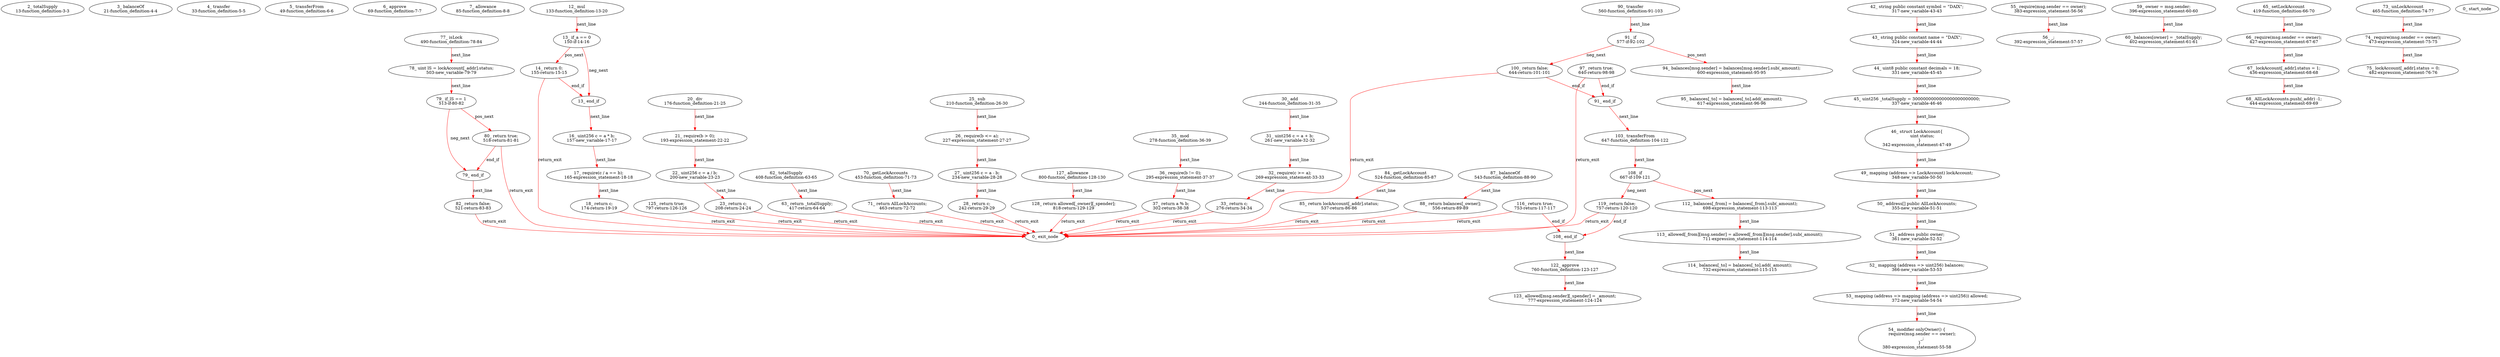 digraph  {
13 [label="2_ totalSupply\n13-function_definition-3-3", type_label=function_definition];
21 [label="3_ balanceOf\n21-function_definition-4-4", type_label=function_definition];
33 [label="4_ transfer\n33-function_definition-5-5", type_label=function_definition];
49 [label="5_ transferFrom\n49-function_definition-6-6", type_label=function_definition];
69 [label="6_ approve\n69-function_definition-7-7", type_label=function_definition];
85 [label="7_ allowance\n85-function_definition-8-8", type_label=function_definition];
133 [label="12_ mul\n133-function_definition-13-20", type_label=function_definition];
150 [label="13_ if_a == 0\n150-if-14-16", type_label=if];
969 [label="13_ end_if", type_label=end_if];
155 [label="14_ return 0;\n155-return-15-15", type_label=return];
157 [label="16_ uint256 c = a * b;\n157-new_variable-17-17", type_label=new_variable];
165 [label="17_ require(c / a == b);\n165-expression_statement-18-18", type_label=expression_statement];
174 [label="18_ return c;\n174-return-19-19", type_label=return];
176 [label="20_ div\n176-function_definition-21-25", type_label=function_definition];
193 [label="21_ require(b > 0);\n193-expression_statement-22-22", type_label=expression_statement];
200 [label="22_ uint256 c = a / b;\n200-new_variable-23-23", type_label=new_variable];
208 [label="23_ return c;\n208-return-24-24", type_label=return];
210 [label="25_ sub\n210-function_definition-26-30", type_label=function_definition];
227 [label="26_ require(b <= a);\n227-expression_statement-27-27", type_label=expression_statement];
234 [label="27_ uint256 c = a - b;\n234-new_variable-28-28", type_label=new_variable];
242 [label="28_ return c;\n242-return-29-29", type_label=return];
244 [label="30_ add\n244-function_definition-31-35", type_label=function_definition];
261 [label="31_ uint256 c = a + b;\n261-new_variable-32-32", type_label=new_variable];
269 [label="32_ require(c >= a);\n269-expression_statement-33-33", type_label=expression_statement];
276 [label="33_ return c;\n276-return-34-34", type_label=return];
278 [label="35_ mod\n278-function_definition-36-39", type_label=function_definition];
295 [label="36_ require(b != 0);\n295-expression_statement-37-37", type_label=expression_statement];
302 [label="37_ return a % b;\n302-return-38-38", type_label=return];
317 [label="42_ string public constant symbol = \"DAIX\";\n317-new_variable-43-43", type_label=new_variable];
324 [label="43_ string public constant name = \"DAIX\";\n324-new_variable-44-44", type_label=new_variable];
331 [label="44_ uint8 public constant decimals = 18;\n331-new_variable-45-45", type_label=new_variable];
337 [label="45_ uint256 _totalSupply = 3000000000000000000000000;\n337-new_variable-46-46", type_label=new_variable];
342 [label="46_ struct LockAccount{\n        uint status;\n    }\n342-expression_statement-47-49", type_label=expression_statement];
348 [label="49_ mapping (address => LockAccount) lockAccount;\n348-new_variable-50-50", type_label=new_variable];
355 [label="50_ address[] public AllLockAccounts;\n355-new_variable-51-51", type_label=new_variable];
361 [label="51_ address public owner;\n361-new_variable-52-52", type_label=new_variable];
366 [label="52_ mapping (address => uint256) balances;\n366-new_variable-53-53", type_label=new_variable];
372 [label="53_ mapping (address => mapping (address => uint256)) allowed;\n372-new_variable-54-54", type_label=new_variable];
380 [label="54_ modifier onlyOwner() {\n        require(msg.sender == owner);\n        _;\n    }\n380-expression_statement-55-58", type_label=expression_statement];
383 [label="55_ require(msg.sender == owner);\n383-expression_statement-56-56", type_label=expression_statement];
392 [label="56_ _;\n392-expression_statement-57-57", type_label=expression_statement];
396 [label="59_ owner = msg.sender;\n396-expression_statement-60-60", type_label=expression_statement];
402 [label="60_ balances[owner] = _totalSupply;\n402-expression_statement-61-61", type_label=expression_statement];
408 [label="62_ totalSupply\n408-function_definition-63-65", type_label=function_definition];
417 [label="63_ return _totalSupply;\n417-return-64-64", type_label=return];
419 [label="65_ setLockAccount\n419-function_definition-66-70", type_label=function_definition];
427 [label="66_ require(msg.sender == owner);\n427-expression_statement-67-67", type_label=expression_statement];
436 [label="67_ lockAccount[_addr].status = 1;\n436-expression_statement-68-68", type_label=expression_statement];
444 [label="68_ AllLockAccounts.push(_addr) -1;\n444-expression_statement-69-69", type_label=expression_statement];
453 [label="70_ getLockAccounts\n453-function_definition-71-73", type_label=function_definition];
463 [label="71_ return AllLockAccounts;\n463-return-72-72", type_label=return];
465 [label="73_ unLockAccount\n465-function_definition-74-77", type_label=function_definition];
473 [label="74_ require(msg.sender == owner);\n473-expression_statement-75-75", type_label=expression_statement];
482 [label="75_ lockAccount[_addr].status = 0;\n482-expression_statement-76-76", type_label=expression_statement];
490 [label="77_ isLock\n490-function_definition-78-84", type_label=function_definition];
503 [label="78_ uint lS = lockAccount[_addr].status;\n503-new_variable-79-79", type_label=new_variable];
513 [label="79_ if_lS == 1\n513-if-80-82", type_label=if];
1332 [label="79_ end_if", type_label=end_if];
518 [label="80_ return true;\n518-return-81-81", type_label=return];
521 [label="82_ return false;\n521-return-83-83", type_label=return];
524 [label="84_ getLockAccount\n524-function_definition-85-87", type_label=function_definition];
537 [label="85_ return lockAccount[_addr].status;\n537-return-86-86", type_label=return];
543 [label="87_ balanceOf\n543-function_definition-88-90", type_label=function_definition];
556 [label="88_ return balances[_owner];\n556-return-89-89", type_label=return];
560 [label="90_ transfer\n560-function_definition-91-103", type_label=function_definition];
577 [label="91_ if\n577-if-92-102", type_label=if];
1396 [label="91_ end_if", type_label=end_if];
600 [label="94_ balances[msg.sender] = balances[msg.sender].sub(_amount);\n600-expression_statement-95-95", type_label=expression_statement];
617 [label="95_ balances[_to] = balances[_to].add(_amount);\n617-expression_statement-96-96", type_label=expression_statement];
640 [label="97_ return true;\n640-return-98-98", type_label=return];
644 [label="100_ return false;\n644-return-101-101", type_label=return];
647 [label="103_ transferFrom\n647-function_definition-104-122", type_label=function_definition];
667 [label="108_ if\n667-if-109-121", type_label=if];
1486 [label="108_ end_if", type_label=end_if];
698 [label="112_ balances[_from] = balances[_from].sub(_amount);\n698-expression_statement-113-113", type_label=expression_statement];
711 [label="113_ allowed[_from][msg.sender] = allowed[_from][msg.sender].sub(_amount);\n711-expression_statement-114-114", type_label=expression_statement];
732 [label="114_ balances[_to] = balances[_to].add(_amount);\n732-expression_statement-115-115", type_label=expression_statement];
753 [label="116_ return true;\n753-return-117-117", type_label=return];
757 [label="119_ return false;\n757-return-120-120", type_label=return];
760 [label="122_ approve\n760-function_definition-123-127", type_label=function_definition];
777 [label="123_ allowed[msg.sender][_spender] = _amount;\n777-expression_statement-124-124", type_label=expression_statement];
797 [label="125_ return true;\n797-return-126-126", type_label=return];
800 [label="127_ allowance\n800-function_definition-128-130", type_label=function_definition];
818 [label="128_ return allowed[_owner][_spender];\n818-return-129-129", type_label=return];
1 [label="0_ start_node", type_label=start];
2 [label="0_ exit_node", type_label=exit];
133 -> 150  [color=red, controlflow_type=next_line, edge_type=CFG_edge, key=0, label=next_line];
150 -> 155  [color=red, controlflow_type=pos_next, edge_type=CFG_edge, key=0, label=pos_next];
150 -> 969  [color=red, controlflow_type=neg_next, edge_type=CFG_edge, key=0, label=neg_next];
969 -> 157  [color=red, controlflow_type=next_line, edge_type=CFG_edge, key=0, label=next_line];
155 -> 969  [color=red, controlflow_type=end_if, edge_type=CFG_edge, key=0, label=end_if];
155 -> 2  [color=red, controlflow_type=return_exit, edge_type=CFG_edge, key=0, label=return_exit];
157 -> 165  [color=red, controlflow_type=next_line, edge_type=CFG_edge, key=0, label=next_line];
165 -> 174  [color=red, controlflow_type=next_line, edge_type=CFG_edge, key=0, label=next_line];
174 -> 2  [color=red, controlflow_type=return_exit, edge_type=CFG_edge, key=0, label=return_exit];
176 -> 193  [color=red, controlflow_type=next_line, edge_type=CFG_edge, key=0, label=next_line];
193 -> 200  [color=red, controlflow_type=next_line, edge_type=CFG_edge, key=0, label=next_line];
200 -> 208  [color=red, controlflow_type=next_line, edge_type=CFG_edge, key=0, label=next_line];
208 -> 2  [color=red, controlflow_type=return_exit, edge_type=CFG_edge, key=0, label=return_exit];
210 -> 227  [color=red, controlflow_type=next_line, edge_type=CFG_edge, key=0, label=next_line];
227 -> 234  [color=red, controlflow_type=next_line, edge_type=CFG_edge, key=0, label=next_line];
234 -> 242  [color=red, controlflow_type=next_line, edge_type=CFG_edge, key=0, label=next_line];
242 -> 2  [color=red, controlflow_type=return_exit, edge_type=CFG_edge, key=0, label=return_exit];
244 -> 261  [color=red, controlflow_type=next_line, edge_type=CFG_edge, key=0, label=next_line];
261 -> 269  [color=red, controlflow_type=next_line, edge_type=CFG_edge, key=0, label=next_line];
269 -> 276  [color=red, controlflow_type=next_line, edge_type=CFG_edge, key=0, label=next_line];
276 -> 2  [color=red, controlflow_type=return_exit, edge_type=CFG_edge, key=0, label=return_exit];
278 -> 295  [color=red, controlflow_type=next_line, edge_type=CFG_edge, key=0, label=next_line];
295 -> 302  [color=red, controlflow_type=next_line, edge_type=CFG_edge, key=0, label=next_line];
302 -> 2  [color=red, controlflow_type=return_exit, edge_type=CFG_edge, key=0, label=return_exit];
317 -> 324  [color=red, controlflow_type=next_line, edge_type=CFG_edge, key=0, label=next_line];
324 -> 331  [color=red, controlflow_type=next_line, edge_type=CFG_edge, key=0, label=next_line];
331 -> 337  [color=red, controlflow_type=next_line, edge_type=CFG_edge, key=0, label=next_line];
337 -> 342  [color=red, controlflow_type=next_line, edge_type=CFG_edge, key=0, label=next_line];
342 -> 348  [color=red, controlflow_type=next_line, edge_type=CFG_edge, key=0, label=next_line];
348 -> 355  [color=red, controlflow_type=next_line, edge_type=CFG_edge, key=0, label=next_line];
355 -> 361  [color=red, controlflow_type=next_line, edge_type=CFG_edge, key=0, label=next_line];
361 -> 366  [color=red, controlflow_type=next_line, edge_type=CFG_edge, key=0, label=next_line];
366 -> 372  [color=red, controlflow_type=next_line, edge_type=CFG_edge, key=0, label=next_line];
372 -> 380  [color=red, controlflow_type=next_line, edge_type=CFG_edge, key=0, label=next_line];
383 -> 392  [color=red, controlflow_type=next_line, edge_type=CFG_edge, key=0, label=next_line];
396 -> 402  [color=red, controlflow_type=next_line, edge_type=CFG_edge, key=0, label=next_line];
408 -> 417  [color=red, controlflow_type=next_line, edge_type=CFG_edge, key=0, label=next_line];
417 -> 2  [color=red, controlflow_type=return_exit, edge_type=CFG_edge, key=0, label=return_exit];
419 -> 427  [color=red, controlflow_type=next_line, edge_type=CFG_edge, key=0, label=next_line];
427 -> 436  [color=red, controlflow_type=next_line, edge_type=CFG_edge, key=0, label=next_line];
436 -> 444  [color=red, controlflow_type=next_line, edge_type=CFG_edge, key=0, label=next_line];
453 -> 463  [color=red, controlflow_type=next_line, edge_type=CFG_edge, key=0, label=next_line];
463 -> 2  [color=red, controlflow_type=return_exit, edge_type=CFG_edge, key=0, label=return_exit];
465 -> 473  [color=red, controlflow_type=next_line, edge_type=CFG_edge, key=0, label=next_line];
473 -> 482  [color=red, controlflow_type=next_line, edge_type=CFG_edge, key=0, label=next_line];
490 -> 503  [color=red, controlflow_type=next_line, edge_type=CFG_edge, key=0, label=next_line];
503 -> 513  [color=red, controlflow_type=next_line, edge_type=CFG_edge, key=0, label=next_line];
513 -> 518  [color=red, controlflow_type=pos_next, edge_type=CFG_edge, key=0, label=pos_next];
513 -> 1332  [color=red, controlflow_type=neg_next, edge_type=CFG_edge, key=0, label=neg_next];
1332 -> 521  [color=red, controlflow_type=next_line, edge_type=CFG_edge, key=0, label=next_line];
518 -> 1332  [color=red, controlflow_type=end_if, edge_type=CFG_edge, key=0, label=end_if];
518 -> 2  [color=red, controlflow_type=return_exit, edge_type=CFG_edge, key=0, label=return_exit];
521 -> 2  [color=red, controlflow_type=return_exit, edge_type=CFG_edge, key=0, label=return_exit];
524 -> 537  [color=red, controlflow_type=next_line, edge_type=CFG_edge, key=0, label=next_line];
537 -> 2  [color=red, controlflow_type=return_exit, edge_type=CFG_edge, key=0, label=return_exit];
543 -> 556  [color=red, controlflow_type=next_line, edge_type=CFG_edge, key=0, label=next_line];
556 -> 2  [color=red, controlflow_type=return_exit, edge_type=CFG_edge, key=0, label=return_exit];
560 -> 577  [color=red, controlflow_type=next_line, edge_type=CFG_edge, key=0, label=next_line];
577 -> 600  [color=red, controlflow_type=pos_next, edge_type=CFG_edge, key=0, label=pos_next];
577 -> 644  [color=red, controlflow_type=neg_next, edge_type=CFG_edge, key=0, label=neg_next];
1396 -> 647  [color=red, controlflow_type=next_line, edge_type=CFG_edge, key=0, label=next_line];
600 -> 617  [color=red, controlflow_type=next_line, edge_type=CFG_edge, key=0, label=next_line];
640 -> 1396  [color=red, controlflow_type=end_if, edge_type=CFG_edge, key=0, label=end_if];
640 -> 2  [color=red, controlflow_type=return_exit, edge_type=CFG_edge, key=0, label=return_exit];
644 -> 1396  [color=red, controlflow_type=end_if, edge_type=CFG_edge, key=0, label=end_if];
644 -> 2  [color=red, controlflow_type=return_exit, edge_type=CFG_edge, key=0, label=return_exit];
647 -> 667  [color=red, controlflow_type=next_line, edge_type=CFG_edge, key=0, label=next_line];
667 -> 698  [color=red, controlflow_type=pos_next, edge_type=CFG_edge, key=0, label=pos_next];
667 -> 757  [color=red, controlflow_type=neg_next, edge_type=CFG_edge, key=0, label=neg_next];
1486 -> 760  [color=red, controlflow_type=next_line, edge_type=CFG_edge, key=0, label=next_line];
698 -> 711  [color=red, controlflow_type=next_line, edge_type=CFG_edge, key=0, label=next_line];
711 -> 732  [color=red, controlflow_type=next_line, edge_type=CFG_edge, key=0, label=next_line];
753 -> 1486  [color=red, controlflow_type=end_if, edge_type=CFG_edge, key=0, label=end_if];
753 -> 2  [color=red, controlflow_type=return_exit, edge_type=CFG_edge, key=0, label=return_exit];
757 -> 1486  [color=red, controlflow_type=end_if, edge_type=CFG_edge, key=0, label=end_if];
757 -> 2  [color=red, controlflow_type=return_exit, edge_type=CFG_edge, key=0, label=return_exit];
760 -> 777  [color=red, controlflow_type=next_line, edge_type=CFG_edge, key=0, label=next_line];
797 -> 2  [color=red, controlflow_type=return_exit, edge_type=CFG_edge, key=0, label=return_exit];
800 -> 818  [color=red, controlflow_type=next_line, edge_type=CFG_edge, key=0, label=next_line];
818 -> 2  [color=red, controlflow_type=return_exit, edge_type=CFG_edge, key=0, label=return_exit];
}
